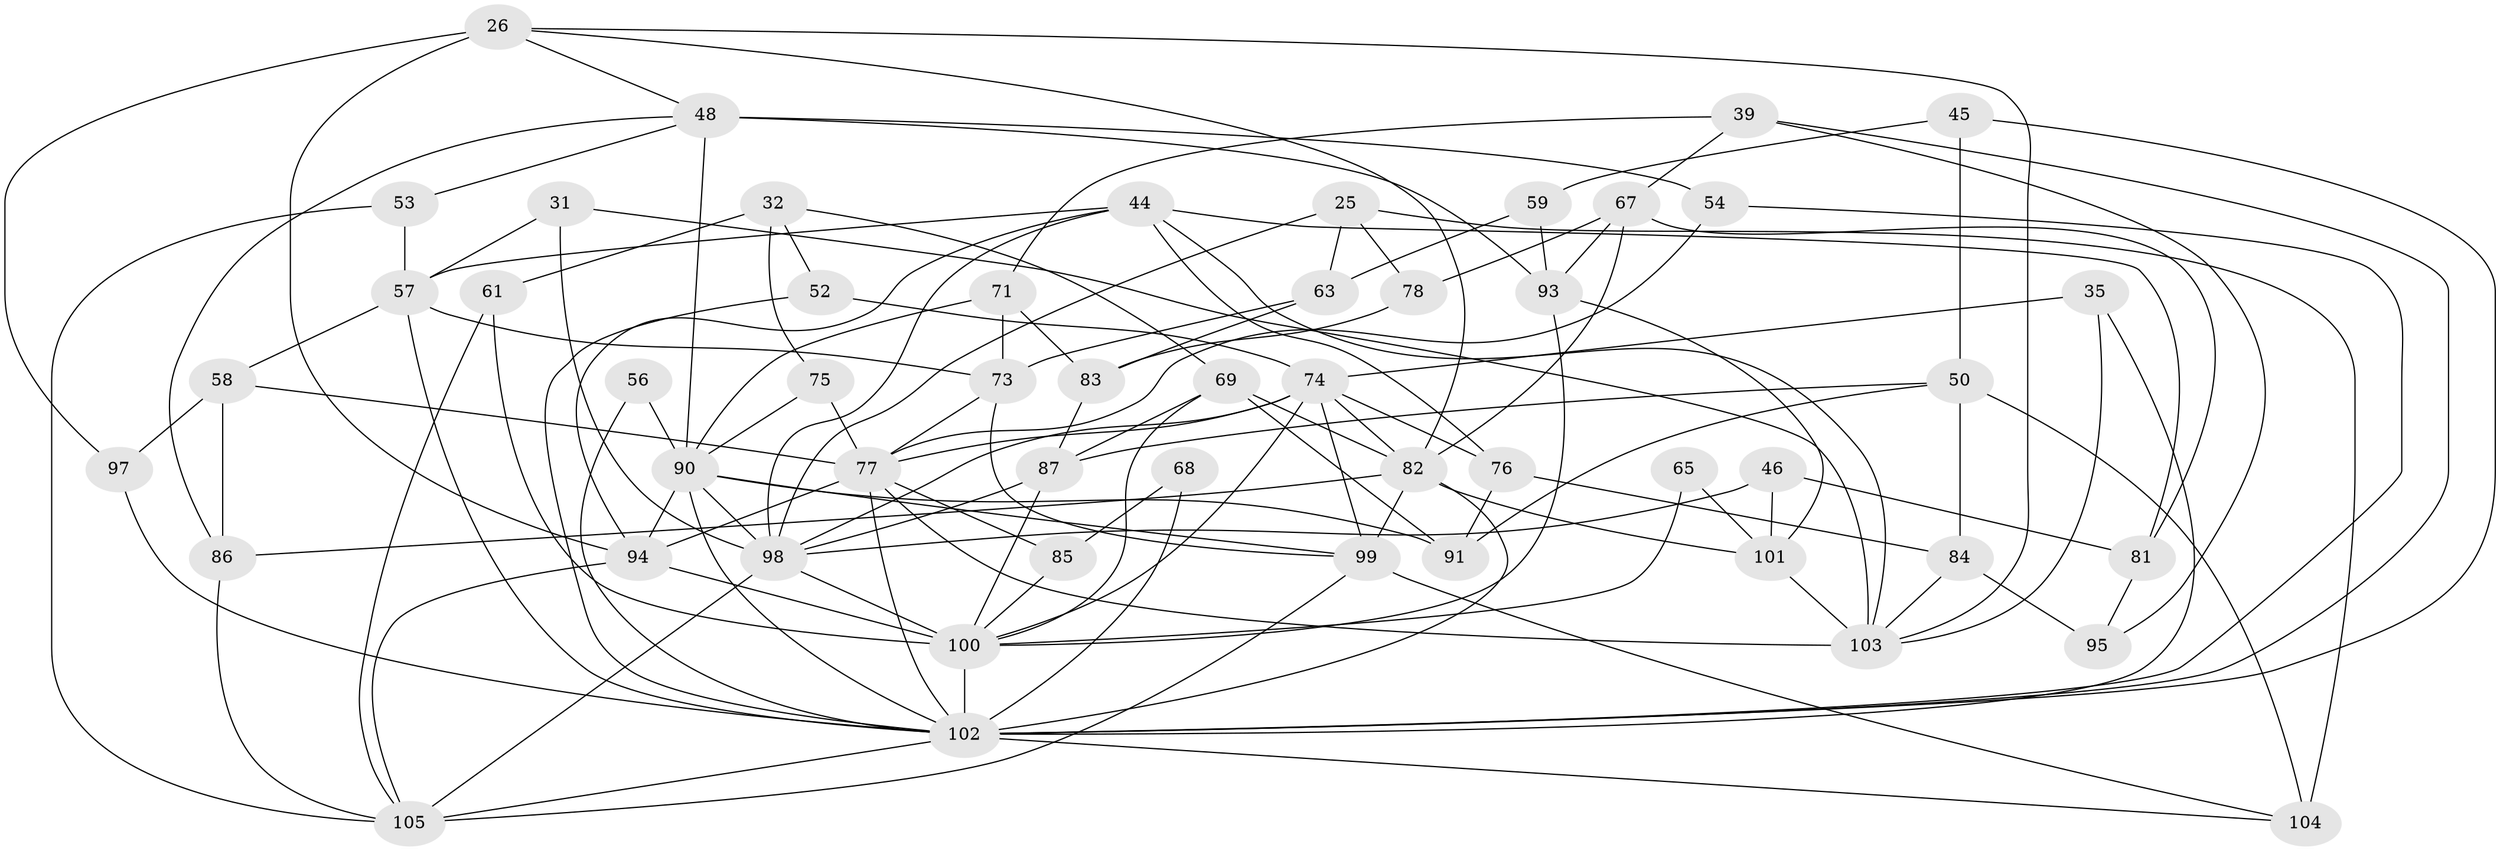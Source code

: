 // original degree distribution, {4: 0.2761904761904762, 3: 0.3238095238095238, 2: 0.09523809523809523, 5: 0.1619047619047619, 6: 0.10476190476190476, 8: 0.02857142857142857, 7: 0.009523809523809525}
// Generated by graph-tools (version 1.1) at 2025/51/03/09/25 04:51:18]
// undirected, 52 vertices, 126 edges
graph export_dot {
graph [start="1"]
  node [color=gray90,style=filled];
  25;
  26;
  31;
  32 [super="+5"];
  35;
  39;
  44;
  45;
  46;
  48 [super="+16+36"];
  50 [super="+15"];
  52;
  53;
  54 [super="+33"];
  56;
  57 [super="+3"];
  58 [super="+38"];
  59;
  61;
  63;
  65;
  67;
  68;
  69 [super="+23+20"];
  71;
  73 [super="+42"];
  74 [super="+72+64"];
  75 [super="+12"];
  76;
  77 [super="+30"];
  78;
  81;
  82 [super="+37+79+47"];
  83;
  84;
  85;
  86 [super="+28"];
  87 [super="+29+60"];
  90 [super="+41+88"];
  91;
  93;
  94 [super="+92"];
  95 [super="+66"];
  97;
  98 [super="+1+13+55"];
  99 [super="+19+80"];
  100 [super="+34+24"];
  101;
  102 [super="+51"];
  103 [super="+2"];
  104 [super="+96"];
  105 [super="+89+49"];
  25 -- 63;
  25 -- 78;
  25 -- 98 [weight=2];
  25 -- 104 [weight=2];
  26 -- 48;
  26 -- 94 [weight=2];
  26 -- 82;
  26 -- 97;
  26 -- 103;
  31 -- 57;
  31 -- 103;
  31 -- 98;
  32 -- 61 [weight=2];
  32 -- 52;
  32 -- 75;
  32 -- 69;
  35 -- 74;
  35 -- 103;
  35 -- 102;
  39 -- 102;
  39 -- 67;
  39 -- 71;
  39 -- 95;
  44 -- 57;
  44 -- 103;
  44 -- 76;
  44 -- 81;
  44 -- 94;
  44 -- 98;
  45 -- 59;
  45 -- 50;
  45 -- 102;
  46 -- 101;
  46 -- 98;
  46 -- 81;
  48 -- 90 [weight=4];
  48 -- 54 [weight=3];
  48 -- 86;
  48 -- 93;
  48 -- 53;
  50 -- 84;
  50 -- 104;
  50 -- 91;
  50 -- 87;
  52 -- 102;
  52 -- 74;
  53 -- 57;
  53 -- 105;
  54 -- 77;
  54 -- 102;
  56 -- 102;
  56 -- 90;
  57 -- 58 [weight=2];
  57 -- 102;
  57 -- 73;
  58 -- 97;
  58 -- 86;
  58 -- 77;
  59 -- 93;
  59 -- 63;
  61 -- 100;
  61 -- 105;
  63 -- 73;
  63 -- 83;
  65 -- 101;
  65 -- 100;
  67 -- 81;
  67 -- 78;
  67 -- 93;
  67 -- 82;
  68 -- 85;
  68 -- 102;
  69 -- 91;
  69 -- 82;
  69 -- 87;
  69 -- 100;
  71 -- 83;
  71 -- 73;
  71 -- 90;
  73 -- 99;
  73 -- 77;
  74 -- 99 [weight=2];
  74 -- 77;
  74 -- 100 [weight=3];
  74 -- 98 [weight=2];
  74 -- 82 [weight=3];
  74 -- 76;
  75 -- 77;
  75 -- 90;
  76 -- 84;
  76 -- 91;
  77 -- 103 [weight=2];
  77 -- 94;
  77 -- 85;
  77 -- 102;
  78 -- 83;
  81 -- 95 [weight=2];
  82 -- 102 [weight=2];
  82 -- 99;
  82 -- 101;
  82 -- 86;
  83 -- 87;
  84 -- 95;
  84 -- 103;
  85 -- 100;
  86 -- 105;
  87 -- 100 [weight=3];
  87 -- 98;
  90 -- 94;
  90 -- 98 [weight=3];
  90 -- 99;
  90 -- 102 [weight=2];
  90 -- 91;
  93 -- 101;
  93 -- 100;
  94 -- 105;
  94 -- 100;
  97 -- 102;
  98 -- 105 [weight=4];
  98 -- 100;
  99 -- 104;
  99 -- 105 [weight=2];
  100 -- 102 [weight=2];
  101 -- 103;
  102 -- 105 [weight=2];
  102 -- 104;
}
